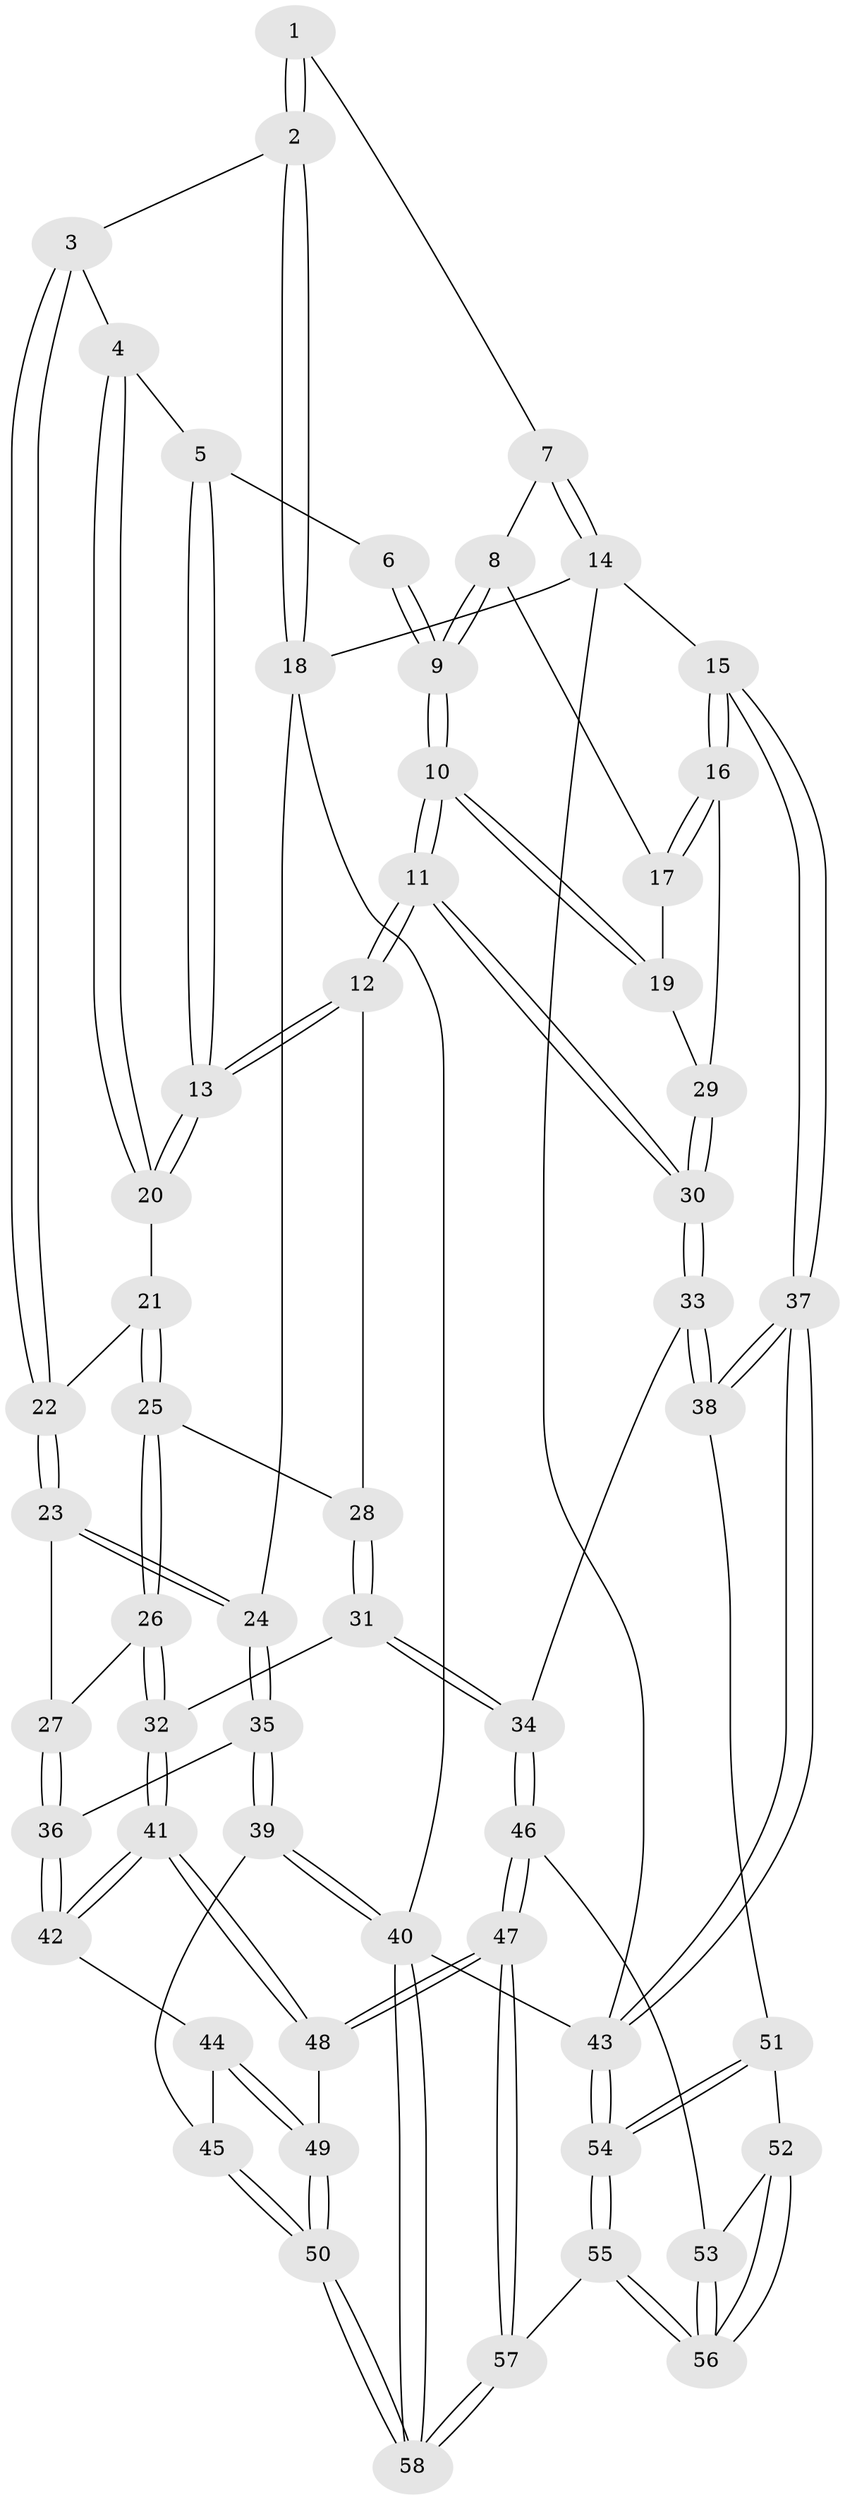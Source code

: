 // coarse degree distribution, {3: 0.2777777777777778, 6: 0.1388888888888889, 5: 0.3333333333333333, 4: 0.2222222222222222, 2: 0.027777777777777776}
// Generated by graph-tools (version 1.1) at 2025/24/03/03/25 07:24:39]
// undirected, 58 vertices, 142 edges
graph export_dot {
graph [start="1"]
  node [color=gray90,style=filled];
  1 [pos="+0.7120198284871985+0"];
  2 [pos="+0+0"];
  3 [pos="+0.3446453965744078+0.1325409063052485"];
  4 [pos="+0.4028165566254054+0.13590734206444322"];
  5 [pos="+0.6082961026375624+0.03665440898636545"];
  6 [pos="+0.6238467432201072+0.01957168264515224"];
  7 [pos="+1+0"];
  8 [pos="+0.8304457136408747+0.13553690773498267"];
  9 [pos="+0.7167488129081953+0.18397041500206004"];
  10 [pos="+0.7013094857084025+0.3353228031724487"];
  11 [pos="+0.6871487664465679+0.3506983481959027"];
  12 [pos="+0.618663443991388+0.34050276497737836"];
  13 [pos="+0.5765873037576866+0.28868514188073024"];
  14 [pos="+1+0"];
  15 [pos="+1+0.30867676272252603"];
  16 [pos="+1+0.3048475135258161"];
  17 [pos="+0.8320480293307481+0.2033680157518525"];
  18 [pos="+0+0"];
  19 [pos="+0.7773891123497927+0.3049202234852861"];
  20 [pos="+0.549328594065708+0.27659711353347266"];
  21 [pos="+0.3945516354052773+0.3151564100249956"];
  22 [pos="+0.32895175794930087+0.26518089242643655"];
  23 [pos="+0.29277486899828137+0.30279270241083195"];
  24 [pos="+0+0.12291148554158175"];
  25 [pos="+0.43098664587842045+0.4113234395724425"];
  26 [pos="+0.3718345740271046+0.4899769437369118"];
  27 [pos="+0.24980415137132145+0.4031156953147788"];
  28 [pos="+0.567520761100391+0.38495149185145183"];
  29 [pos="+0.9612021235174597+0.31317132197066583"];
  30 [pos="+0.7469285341288179+0.4767841977395065"];
  31 [pos="+0.5170598377622394+0.5912813773034293"];
  32 [pos="+0.37994949483229357+0.5299471331976838"];
  33 [pos="+0.7760862194457823+0.5559941400608862"];
  34 [pos="+0.5891387901431131+0.6841091547132918"];
  35 [pos="+0+0.37579432633223137"];
  36 [pos="+0.05658643183603836+0.46154150271001665"];
  37 [pos="+1+0.6047702590030996"];
  38 [pos="+1+0.631606537451369"];
  39 [pos="+0+0.6885639836034161"];
  40 [pos="+0+1"];
  41 [pos="+0.2772861041047414+0.6434276834306594"];
  42 [pos="+0.13290383534543834+0.5776446921526347"];
  43 [pos="+1+1"];
  44 [pos="+0.10932493675105928+0.6535684081803582"];
  45 [pos="+0.06542587386412783+0.7352221622022203"];
  46 [pos="+0.5596541639904186+0.8003823462616336"];
  47 [pos="+0.4419312154416692+0.8831415608221987"];
  48 [pos="+0.31740779374670886+0.7918657300692058"];
  49 [pos="+0.21581714523555104+0.8110086635081737"];
  50 [pos="+0.11249872094537207+0.8469994320748087"];
  51 [pos="+0.9273995578147592+0.7511620773617516"];
  52 [pos="+0.9246705959275536+0.7531440909382054"];
  53 [pos="+0.6043440431249972+0.8208262137301879"];
  54 [pos="+0.9399287361393664+1"];
  55 [pos="+0.9069691560113347+1"];
  56 [pos="+0.7699434445417539+0.9544818446346779"];
  57 [pos="+0.3894575643349153+1"];
  58 [pos="+0+1"];
  1 -- 2;
  1 -- 2;
  1 -- 7;
  2 -- 3;
  2 -- 18;
  2 -- 18;
  3 -- 4;
  3 -- 22;
  3 -- 22;
  4 -- 5;
  4 -- 20;
  4 -- 20;
  5 -- 6;
  5 -- 13;
  5 -- 13;
  6 -- 9;
  6 -- 9;
  7 -- 8;
  7 -- 14;
  7 -- 14;
  8 -- 9;
  8 -- 9;
  8 -- 17;
  9 -- 10;
  9 -- 10;
  10 -- 11;
  10 -- 11;
  10 -- 19;
  10 -- 19;
  11 -- 12;
  11 -- 12;
  11 -- 30;
  11 -- 30;
  12 -- 13;
  12 -- 13;
  12 -- 28;
  13 -- 20;
  13 -- 20;
  14 -- 15;
  14 -- 18;
  14 -- 43;
  15 -- 16;
  15 -- 16;
  15 -- 37;
  15 -- 37;
  16 -- 17;
  16 -- 17;
  16 -- 29;
  17 -- 19;
  18 -- 24;
  18 -- 40;
  19 -- 29;
  20 -- 21;
  21 -- 22;
  21 -- 25;
  21 -- 25;
  22 -- 23;
  22 -- 23;
  23 -- 24;
  23 -- 24;
  23 -- 27;
  24 -- 35;
  24 -- 35;
  25 -- 26;
  25 -- 26;
  25 -- 28;
  26 -- 27;
  26 -- 32;
  26 -- 32;
  27 -- 36;
  27 -- 36;
  28 -- 31;
  28 -- 31;
  29 -- 30;
  29 -- 30;
  30 -- 33;
  30 -- 33;
  31 -- 32;
  31 -- 34;
  31 -- 34;
  32 -- 41;
  32 -- 41;
  33 -- 34;
  33 -- 38;
  33 -- 38;
  34 -- 46;
  34 -- 46;
  35 -- 36;
  35 -- 39;
  35 -- 39;
  36 -- 42;
  36 -- 42;
  37 -- 38;
  37 -- 38;
  37 -- 43;
  37 -- 43;
  38 -- 51;
  39 -- 40;
  39 -- 40;
  39 -- 45;
  40 -- 58;
  40 -- 58;
  40 -- 43;
  41 -- 42;
  41 -- 42;
  41 -- 48;
  41 -- 48;
  42 -- 44;
  43 -- 54;
  43 -- 54;
  44 -- 45;
  44 -- 49;
  44 -- 49;
  45 -- 50;
  45 -- 50;
  46 -- 47;
  46 -- 47;
  46 -- 53;
  47 -- 48;
  47 -- 48;
  47 -- 57;
  47 -- 57;
  48 -- 49;
  49 -- 50;
  49 -- 50;
  50 -- 58;
  50 -- 58;
  51 -- 52;
  51 -- 54;
  51 -- 54;
  52 -- 53;
  52 -- 56;
  52 -- 56;
  53 -- 56;
  53 -- 56;
  54 -- 55;
  54 -- 55;
  55 -- 56;
  55 -- 56;
  55 -- 57;
  57 -- 58;
  57 -- 58;
}
